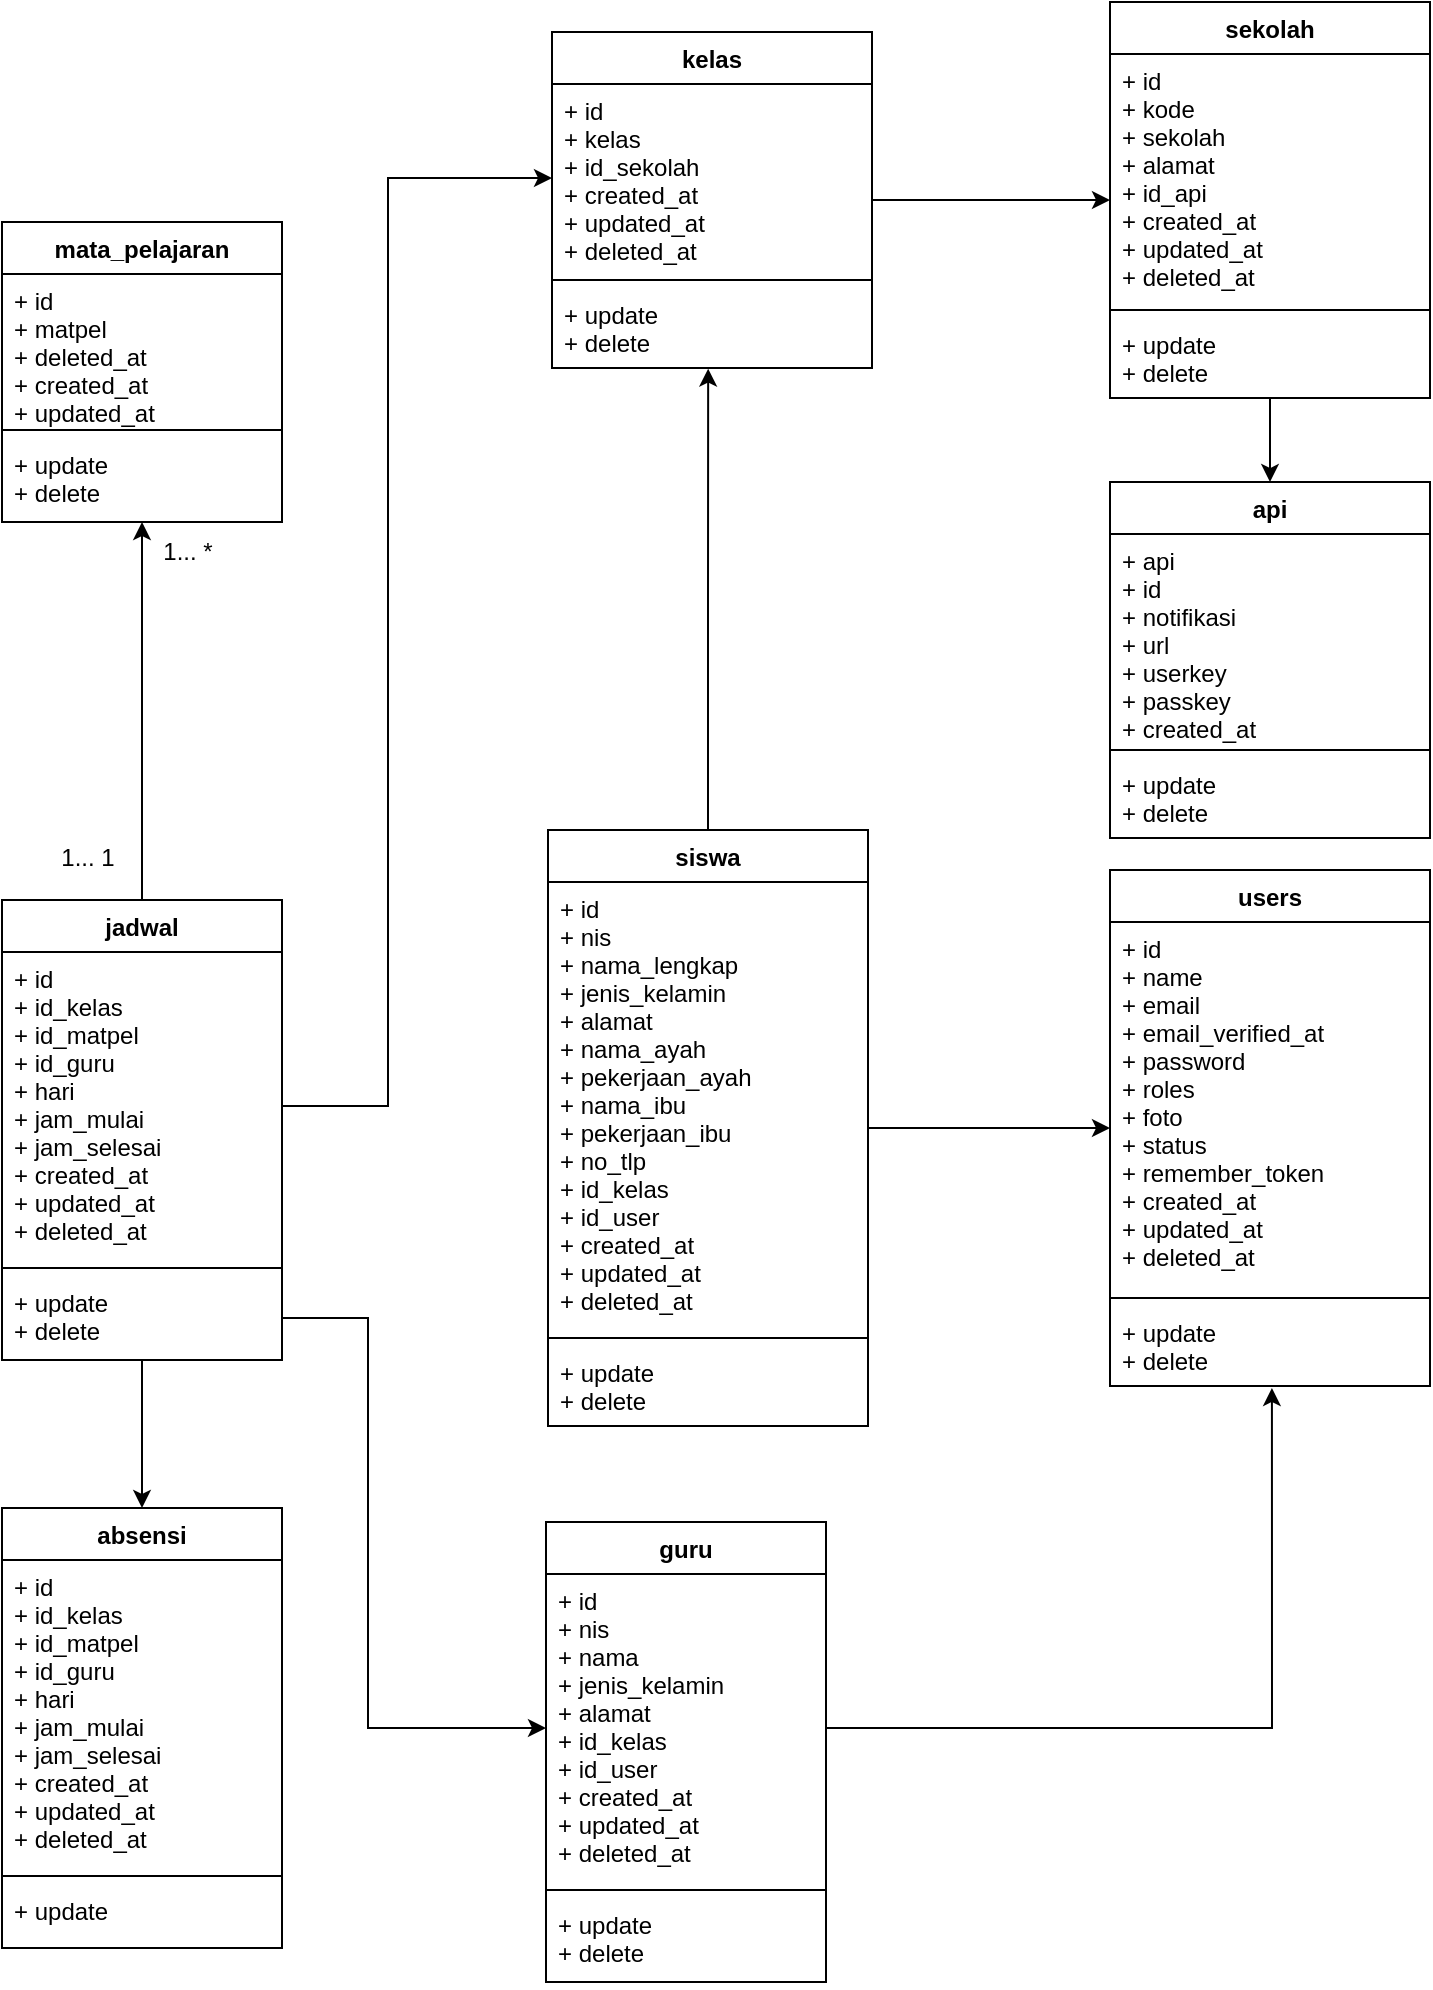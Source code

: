 <mxfile version="18.0.6" type="device"><diagram id="27mD9-Q3pYBX4gFFnrZY" name="Page-1"><mxGraphModel dx="1021" dy="576" grid="1" gridSize="10" guides="1" tooltips="1" connect="1" arrows="1" fold="1" page="1" pageScale="1" pageWidth="827" pageHeight="1169" math="0" shadow="0"><root><mxCell id="0"/><mxCell id="1" parent="0"/><mxCell id="YhwFqqTtSiGSPie70MSF-19" value="" style="edgeStyle=orthogonalEdgeStyle;rounded=0;orthogonalLoop=1;jettySize=auto;html=1;" parent="1" source="e64zVv4T8qI5gEvesWaj-1" target="YhwFqqTtSiGSPie70MSF-15" edge="1"><mxGeometry relative="1" as="geometry"/></mxCell><mxCell id="YhwFqqTtSiGSPie70MSF-24" value="" style="edgeStyle=orthogonalEdgeStyle;rounded=0;orthogonalLoop=1;jettySize=auto;html=1;" parent="1" source="e64zVv4T8qI5gEvesWaj-1" target="YhwFqqTtSiGSPie70MSF-20" edge="1"><mxGeometry relative="1" as="geometry"/></mxCell><mxCell id="YhwFqqTtSiGSPie70MSF-29" value="" style="edgeStyle=orthogonalEdgeStyle;rounded=0;orthogonalLoop=1;jettySize=auto;html=1;entryX=0;entryY=0.5;entryDx=0;entryDy=0;exitX=1;exitY=0.5;exitDx=0;exitDy=0;" parent="1" source="e64zVv4T8qI5gEvesWaj-4" target="YhwFqqTtSiGSPie70MSF-26" edge="1"><mxGeometry relative="1" as="geometry"><Array as="points"><mxPoint x="190" y="658"/><mxPoint x="190" y="863"/></Array></mxGeometry></mxCell><mxCell id="e64zVv4T8qI5gEvesWaj-1" value="jadwal" style="swimlane;fontStyle=1;align=center;verticalAlign=top;childLayout=stackLayout;horizontal=1;startSize=26;horizontalStack=0;resizeParent=1;resizeParentMax=0;resizeLast=0;collapsible=1;marginBottom=0;" parent="1" vertex="1"><mxGeometry x="7" y="449" width="140" height="230" as="geometry"><mxRectangle x="100" y="80" width="60" height="26" as="alternateBounds"/></mxGeometry></mxCell><mxCell id="e64zVv4T8qI5gEvesWaj-2" value="+ id&#10;+ id_kelas&#10;+ id_matpel&#10;+ id_guru&#10;+ hari&#10;+ jam_mulai&#10;+ jam_selesai&#10;+ created_at&#10;+ updated_at&#10;+ deleted_at " style="text;strokeColor=none;fillColor=none;align=left;verticalAlign=top;spacingLeft=4;spacingRight=4;overflow=hidden;rotatable=0;points=[[0,0.5],[1,0.5]];portConstraint=eastwest;" parent="e64zVv4T8qI5gEvesWaj-1" vertex="1"><mxGeometry y="26" width="140" height="154" as="geometry"/></mxCell><mxCell id="e64zVv4T8qI5gEvesWaj-3" value="" style="line;strokeWidth=1;fillColor=none;align=left;verticalAlign=middle;spacingTop=-1;spacingLeft=3;spacingRight=3;rotatable=0;labelPosition=right;points=[];portConstraint=eastwest;" parent="e64zVv4T8qI5gEvesWaj-1" vertex="1"><mxGeometry y="180" width="140" height="8" as="geometry"/></mxCell><mxCell id="e64zVv4T8qI5gEvesWaj-4" value="+ update&#10;+ delete" style="text;strokeColor=none;fillColor=none;align=left;verticalAlign=top;spacingLeft=4;spacingRight=4;overflow=hidden;rotatable=0;points=[[0,0.5],[1,0.5]];portConstraint=eastwest;" parent="e64zVv4T8qI5gEvesWaj-1" vertex="1"><mxGeometry y="188" width="140" height="42" as="geometry"/></mxCell><mxCell id="YhwFqqTtSiGSPie70MSF-8" value="" style="edgeStyle=orthogonalEdgeStyle;rounded=0;orthogonalLoop=1;jettySize=auto;html=1;" parent="1" source="e64zVv4T8qI5gEvesWaj-5" target="YhwFqqTtSiGSPie70MSF-4" edge="1"><mxGeometry relative="1" as="geometry"/></mxCell><mxCell id="e64zVv4T8qI5gEvesWaj-5" value="siswa" style="swimlane;fontStyle=1;align=center;verticalAlign=top;childLayout=stackLayout;horizontal=1;startSize=26;horizontalStack=0;resizeParent=1;resizeParentMax=0;resizeLast=0;collapsible=1;marginBottom=0;" parent="1" vertex="1"><mxGeometry x="280" y="414" width="160" height="298" as="geometry"/></mxCell><mxCell id="e64zVv4T8qI5gEvesWaj-6" value="+ id&#10;+ nis&#10;+ nama_lengkap&#10;+ jenis_kelamin&#10;+ alamat&#10;+ nama_ayah&#10;+ pekerjaan_ayah&#10;+ nama_ibu&#10;+ pekerjaan_ibu&#10;+ no_tlp&#10;+ id_kelas&#10;+ id_user&#10;+ created_at&#10;+ updated_at&#10;+ deleted_at&#10;" style="text;strokeColor=none;fillColor=none;align=left;verticalAlign=top;spacingLeft=4;spacingRight=4;overflow=hidden;rotatable=0;points=[[0,0.5],[1,0.5]];portConstraint=eastwest;" parent="e64zVv4T8qI5gEvesWaj-5" vertex="1"><mxGeometry y="26" width="160" height="224" as="geometry"/></mxCell><mxCell id="e64zVv4T8qI5gEvesWaj-7" value="" style="line;strokeWidth=1;fillColor=none;align=left;verticalAlign=middle;spacingTop=-1;spacingLeft=3;spacingRight=3;rotatable=0;labelPosition=right;points=[];portConstraint=eastwest;" parent="e64zVv4T8qI5gEvesWaj-5" vertex="1"><mxGeometry y="250" width="160" height="8" as="geometry"/></mxCell><mxCell id="e64zVv4T8qI5gEvesWaj-8" value="+ update&#10;+ delete" style="text;strokeColor=none;fillColor=none;align=left;verticalAlign=top;spacingLeft=4;spacingRight=4;overflow=hidden;rotatable=0;points=[[0,0.5],[1,0.5]];portConstraint=eastwest;" parent="e64zVv4T8qI5gEvesWaj-5" vertex="1"><mxGeometry y="258" width="160" height="40" as="geometry"/></mxCell><mxCell id="e64zVv4T8qI5gEvesWaj-49" value="1... 1" style="text;html=1;strokeColor=none;fillColor=none;align=center;verticalAlign=middle;whiteSpace=wrap;rounded=0;" parent="1" vertex="1"><mxGeometry x="20" y="413" width="60" height="30" as="geometry"/></mxCell><mxCell id="e64zVv4T8qI5gEvesWaj-50" value="1... *" style="text;html=1;strokeColor=none;fillColor=none;align=center;verticalAlign=middle;whiteSpace=wrap;rounded=0;" parent="1" vertex="1"><mxGeometry x="70" y="260" width="60" height="30" as="geometry"/></mxCell><mxCell id="YhwFqqTtSiGSPie70MSF-4" value="users" style="swimlane;fontStyle=1;align=center;verticalAlign=top;childLayout=stackLayout;horizontal=1;startSize=26;horizontalStack=0;resizeParent=1;resizeParentMax=0;resizeLast=0;collapsible=1;marginBottom=0;" parent="1" vertex="1"><mxGeometry x="561" y="434" width="160" height="258" as="geometry"/></mxCell><mxCell id="YhwFqqTtSiGSPie70MSF-5" value="+ id&#10;+ name&#10;+ email&#10;+ email_verified_at&#10;+ password&#10;+ roles&#10;+ foto&#10;+ status&#10;+ remember_token&#10;+ created_at&#10;+ updated_at&#10;+ deleted_at&#10;" style="text;strokeColor=none;fillColor=none;align=left;verticalAlign=top;spacingLeft=4;spacingRight=4;overflow=hidden;rotatable=0;points=[[0,0.5],[1,0.5]];portConstraint=eastwest;" parent="YhwFqqTtSiGSPie70MSF-4" vertex="1"><mxGeometry y="26" width="160" height="184" as="geometry"/></mxCell><mxCell id="YhwFqqTtSiGSPie70MSF-6" value="" style="line;strokeWidth=1;fillColor=none;align=left;verticalAlign=middle;spacingTop=-1;spacingLeft=3;spacingRight=3;rotatable=0;labelPosition=right;points=[];portConstraint=eastwest;" parent="YhwFqqTtSiGSPie70MSF-4" vertex="1"><mxGeometry y="210" width="160" height="8" as="geometry"/></mxCell><mxCell id="YhwFqqTtSiGSPie70MSF-7" value="+ update&#10;+ delete" style="text;strokeColor=none;fillColor=none;align=left;verticalAlign=top;spacingLeft=4;spacingRight=4;overflow=hidden;rotatable=0;points=[[0,0.5],[1,0.5]];portConstraint=eastwest;" parent="YhwFqqTtSiGSPie70MSF-4" vertex="1"><mxGeometry y="218" width="160" height="40" as="geometry"/></mxCell><mxCell id="YhwFqqTtSiGSPie70MSF-38" value="" style="edgeStyle=orthogonalEdgeStyle;rounded=0;orthogonalLoop=1;jettySize=auto;html=1;" parent="1" source="YhwFqqTtSiGSPie70MSF-9" target="YhwFqqTtSiGSPie70MSF-34" edge="1"><mxGeometry relative="1" as="geometry"/></mxCell><mxCell id="YhwFqqTtSiGSPie70MSF-9" value="kelas" style="swimlane;fontStyle=1;align=center;verticalAlign=top;childLayout=stackLayout;horizontal=1;startSize=26;horizontalStack=0;resizeParent=1;resizeParentMax=0;resizeLast=0;collapsible=1;marginBottom=0;" parent="1" vertex="1"><mxGeometry x="282" y="15" width="160" height="168" as="geometry"/></mxCell><mxCell id="YhwFqqTtSiGSPie70MSF-10" value="+ id&#10;+ kelas&#10;+ id_sekolah&#10;+ created_at&#10;+ updated_at&#10;+ deleted_at&#10;" style="text;strokeColor=none;fillColor=none;align=left;verticalAlign=top;spacingLeft=4;spacingRight=4;overflow=hidden;rotatable=0;points=[[0,0.5],[1,0.5]];portConstraint=eastwest;" parent="YhwFqqTtSiGSPie70MSF-9" vertex="1"><mxGeometry y="26" width="160" height="94" as="geometry"/></mxCell><mxCell id="YhwFqqTtSiGSPie70MSF-11" value="" style="line;strokeWidth=1;fillColor=none;align=left;verticalAlign=middle;spacingTop=-1;spacingLeft=3;spacingRight=3;rotatable=0;labelPosition=right;points=[];portConstraint=eastwest;" parent="YhwFqqTtSiGSPie70MSF-9" vertex="1"><mxGeometry y="120" width="160" height="8" as="geometry"/></mxCell><mxCell id="YhwFqqTtSiGSPie70MSF-12" value="+ update&#10;+ delete" style="text;strokeColor=none;fillColor=none;align=left;verticalAlign=top;spacingLeft=4;spacingRight=4;overflow=hidden;rotatable=0;points=[[0,0.5],[1,0.5]];portConstraint=eastwest;" parent="YhwFqqTtSiGSPie70MSF-9" vertex="1"><mxGeometry y="128" width="160" height="40" as="geometry"/></mxCell><mxCell id="YhwFqqTtSiGSPie70MSF-15" value="absensi" style="swimlane;fontStyle=1;align=center;verticalAlign=top;childLayout=stackLayout;horizontal=1;startSize=26;horizontalStack=0;resizeParent=1;resizeParentMax=0;resizeLast=0;collapsible=1;marginBottom=0;" parent="1" vertex="1"><mxGeometry x="7" y="753" width="140" height="220" as="geometry"><mxRectangle x="100" y="80" width="60" height="26" as="alternateBounds"/></mxGeometry></mxCell><mxCell id="YhwFqqTtSiGSPie70MSF-16" value="+ id&#10;+ id_kelas&#10;+ id_matpel&#10;+ id_guru&#10;+ hari&#10;+ jam_mulai&#10;+ jam_selesai&#10;+ created_at&#10;+ updated_at&#10;+ deleted_at " style="text;strokeColor=none;fillColor=none;align=left;verticalAlign=top;spacingLeft=4;spacingRight=4;overflow=hidden;rotatable=0;points=[[0,0.5],[1,0.5]];portConstraint=eastwest;" parent="YhwFqqTtSiGSPie70MSF-15" vertex="1"><mxGeometry y="26" width="140" height="154" as="geometry"/></mxCell><mxCell id="YhwFqqTtSiGSPie70MSF-17" value="" style="line;strokeWidth=1;fillColor=none;align=left;verticalAlign=middle;spacingTop=-1;spacingLeft=3;spacingRight=3;rotatable=0;labelPosition=right;points=[];portConstraint=eastwest;" parent="YhwFqqTtSiGSPie70MSF-15" vertex="1"><mxGeometry y="180" width="140" height="8" as="geometry"/></mxCell><mxCell id="YhwFqqTtSiGSPie70MSF-18" value="+ update" style="text;strokeColor=none;fillColor=none;align=left;verticalAlign=top;spacingLeft=4;spacingRight=4;overflow=hidden;rotatable=0;points=[[0,0.5],[1,0.5]];portConstraint=eastwest;" parent="YhwFqqTtSiGSPie70MSF-15" vertex="1"><mxGeometry y="188" width="140" height="32" as="geometry"/></mxCell><mxCell id="YhwFqqTtSiGSPie70MSF-20" value="mata_pelajaran" style="swimlane;fontStyle=1;align=center;verticalAlign=top;childLayout=stackLayout;horizontal=1;startSize=26;horizontalStack=0;resizeParent=1;resizeParentMax=0;resizeLast=0;collapsible=1;marginBottom=0;" parent="1" vertex="1"><mxGeometry x="7" y="110" width="140" height="150" as="geometry"><mxRectangle x="100" y="80" width="60" height="26" as="alternateBounds"/></mxGeometry></mxCell><mxCell id="YhwFqqTtSiGSPie70MSF-21" value="+ id&#10;+ matpel&#10;+ deleted_at&#10;+ created_at&#10;+ updated_at&#10;" style="text;strokeColor=none;fillColor=none;align=left;verticalAlign=top;spacingLeft=4;spacingRight=4;overflow=hidden;rotatable=0;points=[[0,0.5],[1,0.5]];portConstraint=eastwest;" parent="YhwFqqTtSiGSPie70MSF-20" vertex="1"><mxGeometry y="26" width="140" height="74" as="geometry"/></mxCell><mxCell id="YhwFqqTtSiGSPie70MSF-22" value="" style="line;strokeWidth=1;fillColor=none;align=left;verticalAlign=middle;spacingTop=-1;spacingLeft=3;spacingRight=3;rotatable=0;labelPosition=right;points=[];portConstraint=eastwest;" parent="YhwFqqTtSiGSPie70MSF-20" vertex="1"><mxGeometry y="100" width="140" height="8" as="geometry"/></mxCell><mxCell id="YhwFqqTtSiGSPie70MSF-23" value="+ update&#10;+ delete" style="text;strokeColor=none;fillColor=none;align=left;verticalAlign=top;spacingLeft=4;spacingRight=4;overflow=hidden;rotatable=0;points=[[0,0.5],[1,0.5]];portConstraint=eastwest;" parent="YhwFqqTtSiGSPie70MSF-20" vertex="1"><mxGeometry y="108" width="140" height="42" as="geometry"/></mxCell><mxCell id="YhwFqqTtSiGSPie70MSF-25" value="guru" style="swimlane;fontStyle=1;align=center;verticalAlign=top;childLayout=stackLayout;horizontal=1;startSize=26;horizontalStack=0;resizeParent=1;resizeParentMax=0;resizeLast=0;collapsible=1;marginBottom=0;" parent="1" vertex="1"><mxGeometry x="279" y="760" width="140" height="230" as="geometry"><mxRectangle x="100" y="80" width="60" height="26" as="alternateBounds"/></mxGeometry></mxCell><mxCell id="YhwFqqTtSiGSPie70MSF-26" value="+ id&#10;+ nis&#10;+ nama&#10;+ jenis_kelamin&#10;+ alamat&#10;+ id_kelas&#10;+ id_user&#10;+ created_at&#10;+ updated_at&#10;+ deleted_at&#10;" style="text;strokeColor=none;fillColor=none;align=left;verticalAlign=top;spacingLeft=4;spacingRight=4;overflow=hidden;rotatable=0;points=[[0,0.5],[1,0.5]];portConstraint=eastwest;" parent="YhwFqqTtSiGSPie70MSF-25" vertex="1"><mxGeometry y="26" width="140" height="154" as="geometry"/></mxCell><mxCell id="YhwFqqTtSiGSPie70MSF-27" value="" style="line;strokeWidth=1;fillColor=none;align=left;verticalAlign=middle;spacingTop=-1;spacingLeft=3;spacingRight=3;rotatable=0;labelPosition=right;points=[];portConstraint=eastwest;" parent="YhwFqqTtSiGSPie70MSF-25" vertex="1"><mxGeometry y="180" width="140" height="8" as="geometry"/></mxCell><mxCell id="YhwFqqTtSiGSPie70MSF-28" value="+ update&#10;+ delete" style="text;strokeColor=none;fillColor=none;align=left;verticalAlign=top;spacingLeft=4;spacingRight=4;overflow=hidden;rotatable=0;points=[[0,0.5],[1,0.5]];portConstraint=eastwest;" parent="YhwFqqTtSiGSPie70MSF-25" vertex="1"><mxGeometry y="188" width="140" height="42" as="geometry"/></mxCell><mxCell id="YhwFqqTtSiGSPie70MSF-43" value="" style="edgeStyle=orthogonalEdgeStyle;rounded=0;orthogonalLoop=1;jettySize=auto;html=1;" parent="1" source="YhwFqqTtSiGSPie70MSF-34" target="YhwFqqTtSiGSPie70MSF-39" edge="1"><mxGeometry relative="1" as="geometry"/></mxCell><mxCell id="YhwFqqTtSiGSPie70MSF-34" value="sekolah" style="swimlane;fontStyle=1;align=center;verticalAlign=top;childLayout=stackLayout;horizontal=1;startSize=26;horizontalStack=0;resizeParent=1;resizeParentMax=0;resizeLast=0;collapsible=1;marginBottom=0;" parent="1" vertex="1"><mxGeometry x="561" width="160" height="198" as="geometry"/></mxCell><mxCell id="YhwFqqTtSiGSPie70MSF-35" value="+ id&#10;+ kode&#10;+ sekolah&#10;+ alamat&#10;+ id_api&#10;+ created_at&#10;+ updated_at&#10;+ deleted_at&#10;" style="text;strokeColor=none;fillColor=none;align=left;verticalAlign=top;spacingLeft=4;spacingRight=4;overflow=hidden;rotatable=0;points=[[0,0.5],[1,0.5]];portConstraint=eastwest;" parent="YhwFqqTtSiGSPie70MSF-34" vertex="1"><mxGeometry y="26" width="160" height="124" as="geometry"/></mxCell><mxCell id="YhwFqqTtSiGSPie70MSF-36" value="" style="line;strokeWidth=1;fillColor=none;align=left;verticalAlign=middle;spacingTop=-1;spacingLeft=3;spacingRight=3;rotatable=0;labelPosition=right;points=[];portConstraint=eastwest;" parent="YhwFqqTtSiGSPie70MSF-34" vertex="1"><mxGeometry y="150" width="160" height="8" as="geometry"/></mxCell><mxCell id="YhwFqqTtSiGSPie70MSF-37" value="+ update&#10;+ delete" style="text;strokeColor=none;fillColor=none;align=left;verticalAlign=top;spacingLeft=4;spacingRight=4;overflow=hidden;rotatable=0;points=[[0,0.5],[1,0.5]];portConstraint=eastwest;" parent="YhwFqqTtSiGSPie70MSF-34" vertex="1"><mxGeometry y="158" width="160" height="40" as="geometry"/></mxCell><mxCell id="YhwFqqTtSiGSPie70MSF-39" value="api" style="swimlane;fontStyle=1;align=center;verticalAlign=top;childLayout=stackLayout;horizontal=1;startSize=26;horizontalStack=0;resizeParent=1;resizeParentMax=0;resizeLast=0;collapsible=1;marginBottom=0;" parent="1" vertex="1"><mxGeometry x="561" y="240" width="160" height="178" as="geometry"/></mxCell><mxCell id="YhwFqqTtSiGSPie70MSF-40" value="+ api&#10;+ id&#10;+ notifikasi&#10;+ url&#10;+ userkey&#10;+ passkey&#10;+ created_at&#10;+ updated_at" style="text;strokeColor=none;fillColor=none;align=left;verticalAlign=top;spacingLeft=4;spacingRight=4;overflow=hidden;rotatable=0;points=[[0,0.5],[1,0.5]];portConstraint=eastwest;" parent="YhwFqqTtSiGSPie70MSF-39" vertex="1"><mxGeometry y="26" width="160" height="104" as="geometry"/></mxCell><mxCell id="YhwFqqTtSiGSPie70MSF-41" value="" style="line;strokeWidth=1;fillColor=none;align=left;verticalAlign=middle;spacingTop=-1;spacingLeft=3;spacingRight=3;rotatable=0;labelPosition=right;points=[];portConstraint=eastwest;" parent="YhwFqqTtSiGSPie70MSF-39" vertex="1"><mxGeometry y="130" width="160" height="8" as="geometry"/></mxCell><mxCell id="YhwFqqTtSiGSPie70MSF-42" value="+ update&#10;+ delete" style="text;strokeColor=none;fillColor=none;align=left;verticalAlign=top;spacingLeft=4;spacingRight=4;overflow=hidden;rotatable=0;points=[[0,0.5],[1,0.5]];portConstraint=eastwest;" parent="YhwFqqTtSiGSPie70MSF-39" vertex="1"><mxGeometry y="138" width="160" height="40" as="geometry"/></mxCell><mxCell id="YhwFqqTtSiGSPie70MSF-56" value="" style="edgeStyle=orthogonalEdgeStyle;rounded=0;orthogonalLoop=1;jettySize=auto;html=1;entryX=0;entryY=0.5;entryDx=0;entryDy=0;exitX=1;exitY=0.5;exitDx=0;exitDy=0;" parent="1" source="e64zVv4T8qI5gEvesWaj-2" target="YhwFqqTtSiGSPie70MSF-10" edge="1"><mxGeometry relative="1" as="geometry"><mxPoint x="87" y="453" as="sourcePoint"/><mxPoint x="87" y="373" as="targetPoint"/><Array as="points"><mxPoint x="200" y="552"/><mxPoint x="200" y="88"/></Array></mxGeometry></mxCell><mxCell id="gl_t5ciZzvd6D5qYHHqg-1" value="" style="edgeStyle=orthogonalEdgeStyle;rounded=0;orthogonalLoop=1;jettySize=auto;html=1;exitX=1;exitY=0.5;exitDx=0;exitDy=0;entryX=0.506;entryY=1.025;entryDx=0;entryDy=0;entryPerimeter=0;" edge="1" parent="1" source="YhwFqqTtSiGSPie70MSF-26" target="YhwFqqTtSiGSPie70MSF-7"><mxGeometry relative="1" as="geometry"><mxPoint x="449" y="573" as="sourcePoint"/><mxPoint x="571" y="573" as="targetPoint"/></mxGeometry></mxCell><mxCell id="gl_t5ciZzvd6D5qYHHqg-4" style="edgeStyle=orthogonalEdgeStyle;rounded=0;orthogonalLoop=1;jettySize=auto;html=1;exitX=0.5;exitY=0;exitDx=0;exitDy=0;entryX=0.488;entryY=1.008;entryDx=0;entryDy=0;entryPerimeter=0;" edge="1" parent="1" source="e64zVv4T8qI5gEvesWaj-5" target="YhwFqqTtSiGSPie70MSF-12"><mxGeometry relative="1" as="geometry"><Array as="points"/></mxGeometry></mxCell></root></mxGraphModel></diagram></mxfile>